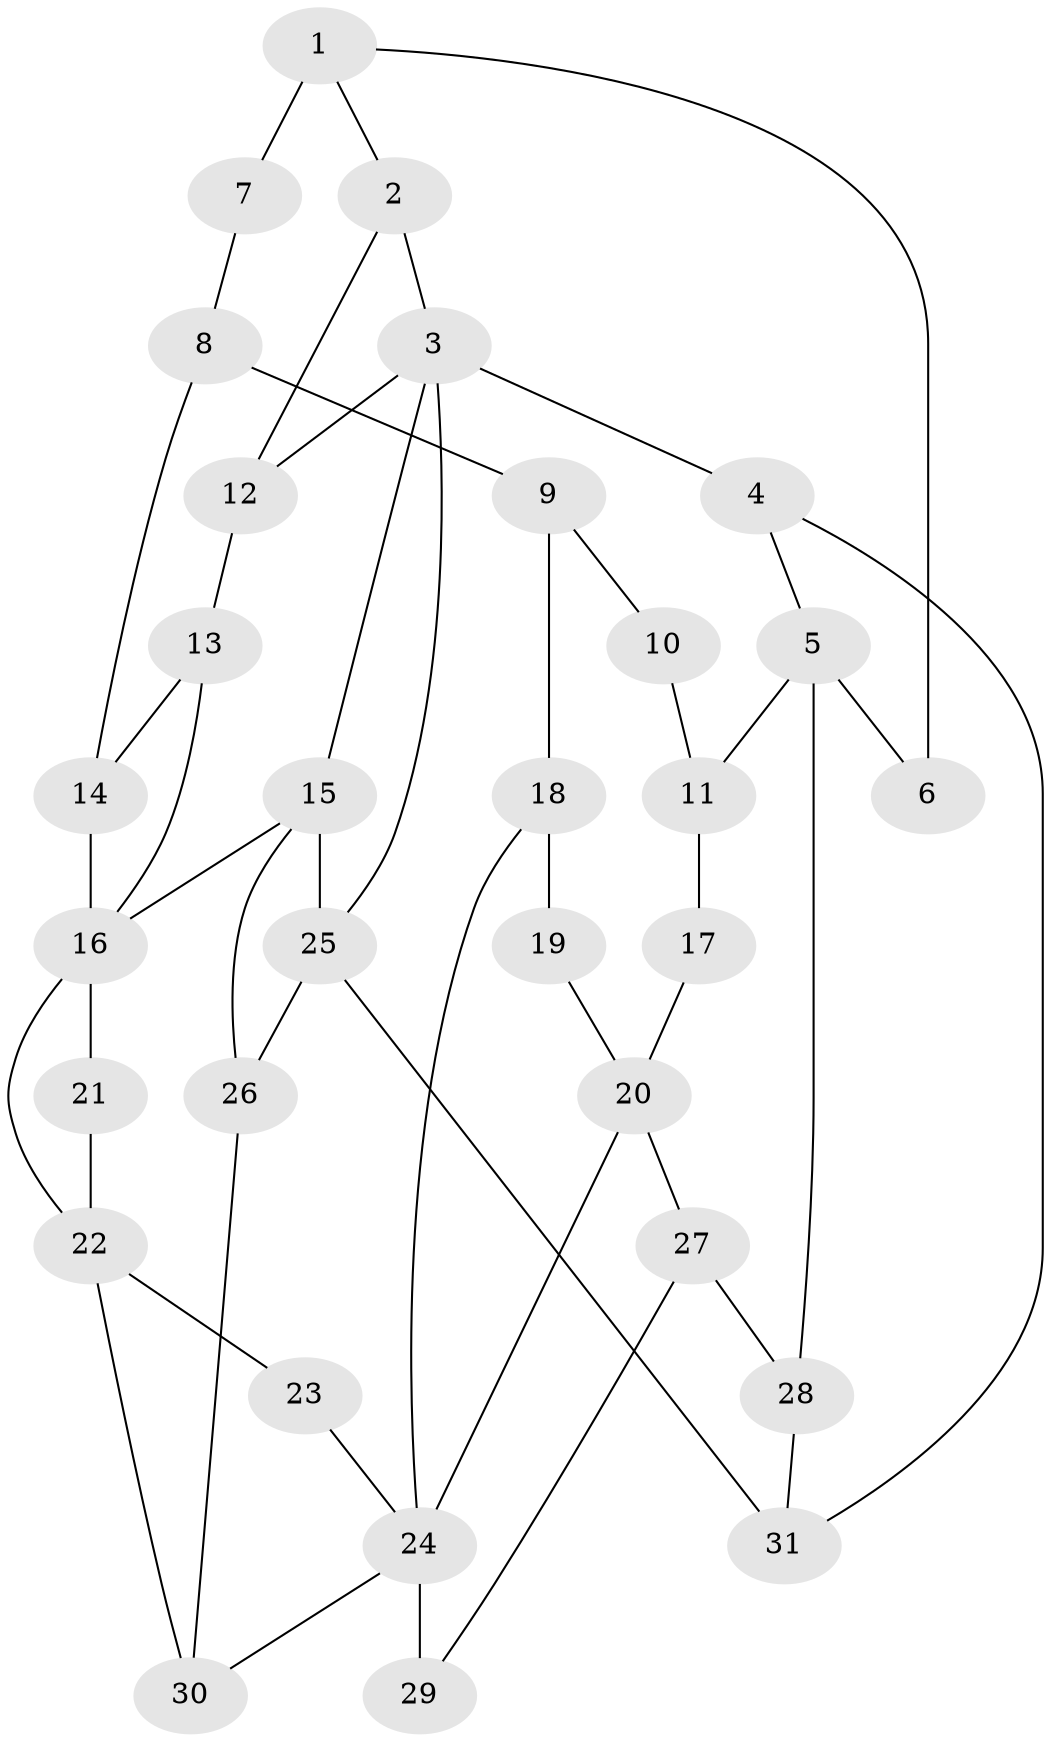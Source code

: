 // original degree distribution, {3: 0.03225806451612903, 4: 0.24193548387096775, 6: 0.20967741935483872, 5: 0.5161290322580645}
// Generated by graph-tools (version 1.1) at 2025/38/03/09/25 02:38:26]
// undirected, 31 vertices, 48 edges
graph export_dot {
graph [start="1"]
  node [color=gray90,style=filled];
  1;
  2;
  3;
  4;
  5;
  6;
  7;
  8;
  9;
  10;
  11;
  12;
  13;
  14;
  15;
  16;
  17;
  18;
  19;
  20;
  21;
  22;
  23;
  24;
  25;
  26;
  27;
  28;
  29;
  30;
  31;
  1 -- 2 [weight=1.0];
  1 -- 6 [weight=1.0];
  1 -- 7 [weight=2.0];
  2 -- 3 [weight=1.0];
  2 -- 12 [weight=1.0];
  3 -- 4 [weight=2.0];
  3 -- 12 [weight=1.0];
  3 -- 15 [weight=1.0];
  3 -- 25 [weight=1.0];
  4 -- 5 [weight=1.0];
  4 -- 31 [weight=1.0];
  5 -- 6 [weight=2.0];
  5 -- 11 [weight=2.0];
  5 -- 28 [weight=2.0];
  7 -- 8 [weight=1.0];
  8 -- 9 [weight=1.0];
  8 -- 14 [weight=1.0];
  9 -- 10 [weight=1.0];
  9 -- 18 [weight=1.0];
  10 -- 11 [weight=2.0];
  11 -- 17 [weight=2.0];
  12 -- 13 [weight=1.0];
  13 -- 14 [weight=1.0];
  13 -- 16 [weight=1.0];
  14 -- 16 [weight=1.0];
  15 -- 16 [weight=2.0];
  15 -- 25 [weight=1.0];
  15 -- 26 [weight=1.0];
  16 -- 21 [weight=1.0];
  16 -- 22 [weight=1.0];
  17 -- 20 [weight=2.0];
  18 -- 19 [weight=1.0];
  18 -- 24 [weight=1.0];
  19 -- 20 [weight=2.0];
  20 -- 24 [weight=1.0];
  20 -- 27 [weight=1.0];
  21 -- 22 [weight=2.0];
  22 -- 23 [weight=2.0];
  22 -- 30 [weight=1.0];
  23 -- 24 [weight=1.0];
  24 -- 29 [weight=2.0];
  24 -- 30 [weight=1.0];
  25 -- 26 [weight=2.0];
  25 -- 31 [weight=2.0];
  26 -- 30 [weight=1.0];
  27 -- 28 [weight=1.0];
  27 -- 29 [weight=1.0];
  28 -- 31 [weight=1.0];
}
